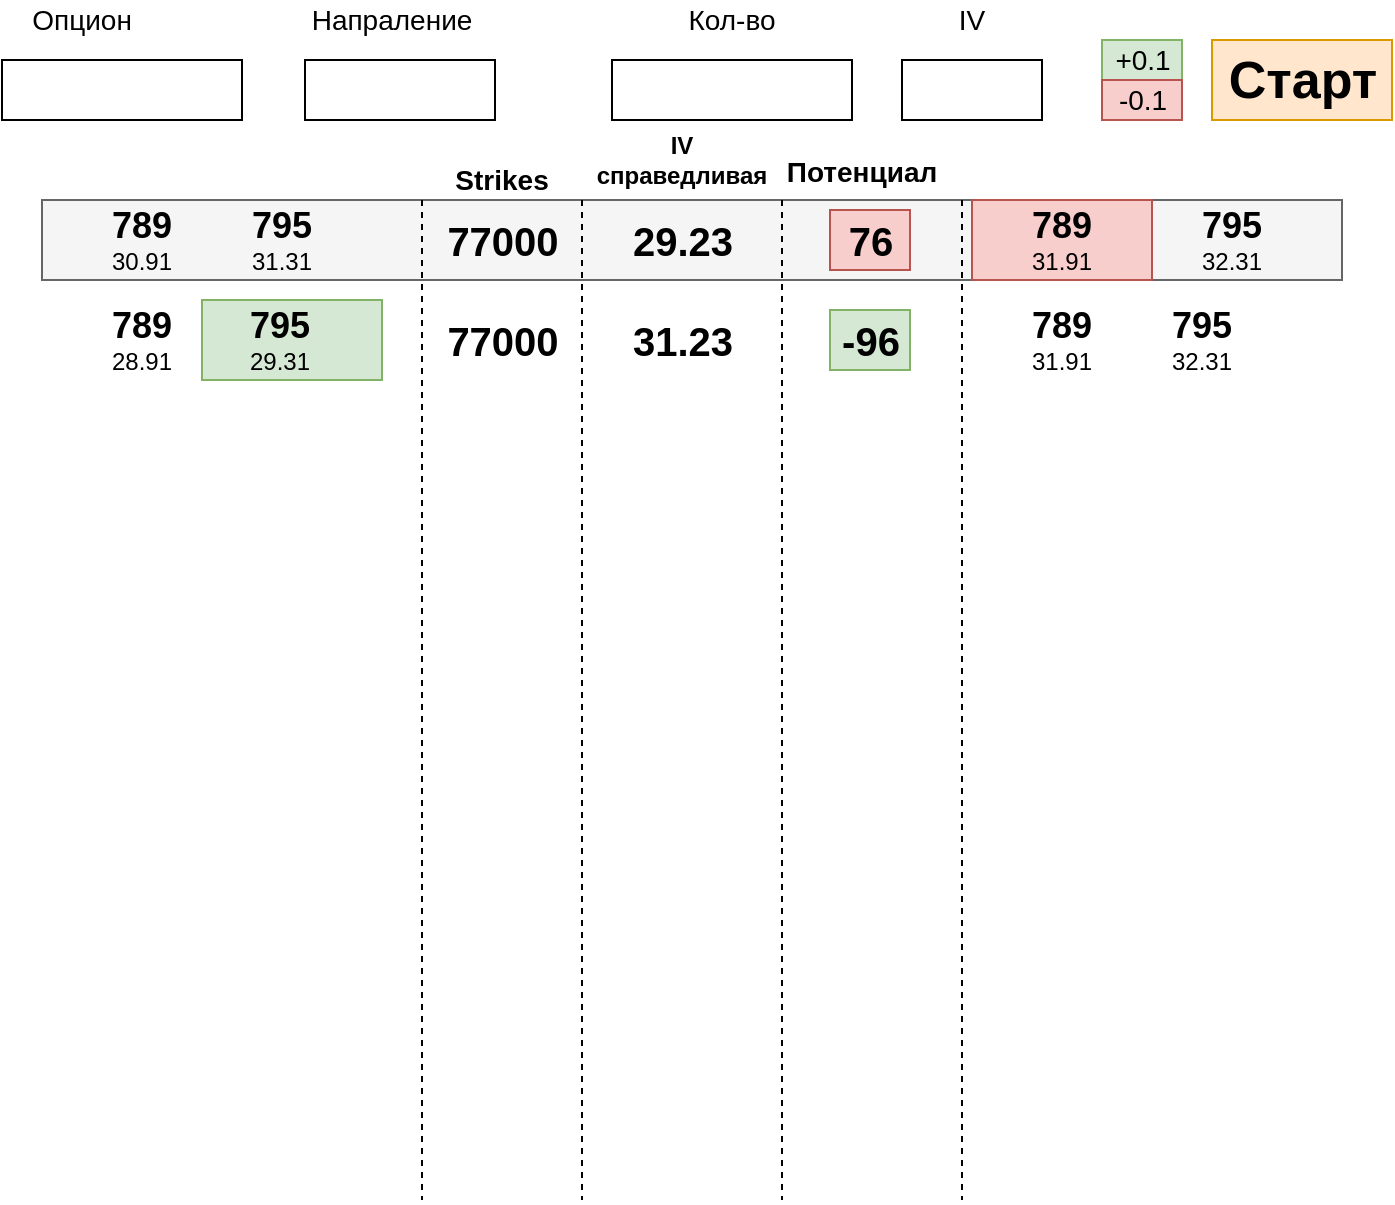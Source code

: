<mxfile version="13.9.7" type="github">
  <diagram id="8yLx29vHONw-lsog6S0P" name="Page-1">
    <mxGraphModel dx="1351" dy="974" grid="1" gridSize="10" guides="1" tooltips="1" connect="1" arrows="1" fold="1" page="1" pageScale="1" pageWidth="827" pageHeight="1169" math="0" shadow="0">
      <root>
        <mxCell id="0" />
        <mxCell id="1" parent="0" />
        <mxCell id="XXKYVTEHt2XIAceLT8YC-32" value="" style="rounded=0;whiteSpace=wrap;html=1;fontSize=14;fillColor=#f5f5f5;strokeColor=#666666;fontColor=#333333;" vertex="1" parent="1">
          <mxGeometry x="40" y="120" width="650" height="40" as="geometry" />
        </mxCell>
        <mxCell id="XXKYVTEHt2XIAceLT8YC-31" value="" style="rounded=0;whiteSpace=wrap;html=1;fontSize=20;fillColor=#d5e8d4;strokeColor=#82b366;" vertex="1" parent="1">
          <mxGeometry x="120" y="170" width="90" height="40" as="geometry" />
        </mxCell>
        <mxCell id="XXKYVTEHt2XIAceLT8YC-2" value="" style="endArrow=none;dashed=1;html=1;" edge="1" parent="1">
          <mxGeometry width="50" height="50" relative="1" as="geometry">
            <mxPoint x="230" y="120" as="sourcePoint" />
            <mxPoint x="230" y="620" as="targetPoint" />
          </mxGeometry>
        </mxCell>
        <mxCell id="XXKYVTEHt2XIAceLT8YC-3" value="" style="endArrow=none;dashed=1;html=1;" edge="1" parent="1">
          <mxGeometry width="50" height="50" relative="1" as="geometry">
            <mxPoint x="310" y="120" as="sourcePoint" />
            <mxPoint x="310" y="620" as="targetPoint" />
          </mxGeometry>
        </mxCell>
        <mxCell id="XXKYVTEHt2XIAceLT8YC-4" value="" style="endArrow=none;dashed=1;html=1;" edge="1" parent="1">
          <mxGeometry width="50" height="50" relative="1" as="geometry">
            <mxPoint x="410" y="120" as="sourcePoint" />
            <mxPoint x="410" y="620" as="targetPoint" />
          </mxGeometry>
        </mxCell>
        <mxCell id="XXKYVTEHt2XIAceLT8YC-7" value="Strikes" style="text;html=1;strokeColor=none;fillColor=none;align=center;verticalAlign=middle;whiteSpace=wrap;rounded=0;fontSize=14;fontStyle=1" vertex="1" parent="1">
          <mxGeometry x="250" y="100" width="40" height="20" as="geometry" />
        </mxCell>
        <mxCell id="XXKYVTEHt2XIAceLT8YC-8" value="IV справедливая" style="text;html=1;strokeColor=none;fillColor=none;align=center;verticalAlign=middle;whiteSpace=wrap;rounded=0;fontStyle=1" vertex="1" parent="1">
          <mxGeometry x="340" y="90" width="40" height="20" as="geometry" />
        </mxCell>
        <mxCell id="XXKYVTEHt2XIAceLT8YC-10" value="&lt;b&gt;&lt;font style=&quot;font-size: 18px&quot;&gt;789&lt;/font&gt;&lt;/b&gt; &lt;br&gt;30.91" style="text;html=1;strokeColor=none;fillColor=none;align=center;verticalAlign=middle;whiteSpace=wrap;rounded=0;" vertex="1" parent="1">
          <mxGeometry x="50" y="130" width="80" height="20" as="geometry" />
        </mxCell>
        <mxCell id="XXKYVTEHt2XIAceLT8YC-11" value="&lt;b&gt;&lt;font style=&quot;font-size: 18px&quot;&gt;795&lt;/font&gt;&lt;/b&gt; &lt;br&gt;31.31" style="text;html=1;strokeColor=none;fillColor=none;align=center;verticalAlign=middle;whiteSpace=wrap;rounded=0;" vertex="1" parent="1">
          <mxGeometry x="120" y="130" width="80" height="20" as="geometry" />
        </mxCell>
        <mxCell id="XXKYVTEHt2XIAceLT8YC-12" value="77000" style="text;html=1;align=center;verticalAlign=middle;resizable=0;points=[];autosize=1;fontStyle=1;fontSize=20;" vertex="1" parent="1">
          <mxGeometry x="235" y="125" width="70" height="30" as="geometry" />
        </mxCell>
        <mxCell id="XXKYVTEHt2XIAceLT8YC-13" value="29.23" style="text;html=1;align=center;verticalAlign=middle;resizable=0;points=[];autosize=1;fontSize=20;fontStyle=1;" vertex="1" parent="1">
          <mxGeometry x="325" y="125" width="70" height="30" as="geometry" />
        </mxCell>
        <mxCell id="XXKYVTEHt2XIAceLT8YC-15" value="Потенциал" style="text;html=1;strokeColor=none;fillColor=none;align=center;verticalAlign=middle;whiteSpace=wrap;rounded=0;fontSize=14;fontStyle=1" vertex="1" parent="1">
          <mxGeometry x="430" y="96" width="40" height="20" as="geometry" />
        </mxCell>
        <mxCell id="XXKYVTEHt2XIAceLT8YC-16" value="76" style="text;html=1;align=center;verticalAlign=middle;resizable=0;points=[];autosize=1;fontSize=20;fontStyle=1;fillColor=#f8cecc;strokeColor=#b85450;" vertex="1" parent="1">
          <mxGeometry x="434" y="125" width="40" height="30" as="geometry" />
        </mxCell>
        <mxCell id="XXKYVTEHt2XIAceLT8YC-19" value="" style="endArrow=none;dashed=1;html=1;" edge="1" parent="1">
          <mxGeometry width="50" height="50" relative="1" as="geometry">
            <mxPoint x="500" y="120" as="sourcePoint" />
            <mxPoint x="500" y="620" as="targetPoint" />
          </mxGeometry>
        </mxCell>
        <mxCell id="XXKYVTEHt2XIAceLT8YC-20" value="" style="rounded=0;whiteSpace=wrap;html=1;fontSize=20;fillColor=#f8cecc;strokeColor=#b85450;" vertex="1" parent="1">
          <mxGeometry x="505" y="120" width="90" height="40" as="geometry" />
        </mxCell>
        <mxCell id="XXKYVTEHt2XIAceLT8YC-21" value="&lt;b&gt;&lt;font style=&quot;font-size: 18px&quot;&gt;789&lt;/font&gt;&lt;/b&gt; &lt;br&gt;31.91" style="text;html=1;strokeColor=none;fillColor=none;align=center;verticalAlign=middle;whiteSpace=wrap;rounded=0;" vertex="1" parent="1">
          <mxGeometry x="510" y="130" width="80" height="20" as="geometry" />
        </mxCell>
        <mxCell id="XXKYVTEHt2XIAceLT8YC-22" value="&lt;b&gt;&lt;font style=&quot;font-size: 18px&quot;&gt;795&lt;/font&gt;&lt;/b&gt; &lt;br&gt;32.31" style="text;html=1;strokeColor=none;fillColor=none;align=center;verticalAlign=middle;whiteSpace=wrap;rounded=0;" vertex="1" parent="1">
          <mxGeometry x="595" y="130" width="80" height="20" as="geometry" />
        </mxCell>
        <mxCell id="XXKYVTEHt2XIAceLT8YC-23" value="&lt;b&gt;&lt;font style=&quot;font-size: 18px&quot;&gt;789&lt;/font&gt;&lt;/b&gt; &lt;br&gt;28.91" style="text;html=1;strokeColor=none;fillColor=none;align=center;verticalAlign=middle;whiteSpace=wrap;rounded=0;" vertex="1" parent="1">
          <mxGeometry x="50" y="180" width="80" height="20" as="geometry" />
        </mxCell>
        <mxCell id="XXKYVTEHt2XIAceLT8YC-24" value="&lt;b&gt;&lt;font style=&quot;font-size: 18px&quot;&gt;795&lt;/font&gt;&lt;/b&gt; &lt;br&gt;29.31" style="text;html=1;strokeColor=none;fillColor=none;align=center;verticalAlign=middle;whiteSpace=wrap;rounded=0;" vertex="1" parent="1">
          <mxGeometry x="119" y="180" width="80" height="20" as="geometry" />
        </mxCell>
        <mxCell id="XXKYVTEHt2XIAceLT8YC-25" value="77000" style="text;html=1;align=center;verticalAlign=middle;resizable=0;points=[];autosize=1;fontStyle=1;fontSize=20;" vertex="1" parent="1">
          <mxGeometry x="235" y="175" width="70" height="30" as="geometry" />
        </mxCell>
        <mxCell id="XXKYVTEHt2XIAceLT8YC-26" value="31.23" style="text;html=1;align=center;verticalAlign=middle;resizable=0;points=[];autosize=1;fontSize=20;fontStyle=1" vertex="1" parent="1">
          <mxGeometry x="325" y="175" width="70" height="30" as="geometry" />
        </mxCell>
        <mxCell id="XXKYVTEHt2XIAceLT8YC-27" value="-96" style="text;html=1;align=center;verticalAlign=middle;resizable=0;points=[];autosize=1;fontSize=20;fontStyle=1;fillColor=#d5e8d4;strokeColor=#82b366;" vertex="1" parent="1">
          <mxGeometry x="434" y="175" width="40" height="30" as="geometry" />
        </mxCell>
        <mxCell id="XXKYVTEHt2XIAceLT8YC-29" value="&lt;b&gt;&lt;font style=&quot;font-size: 18px&quot;&gt;789&lt;/font&gt;&lt;/b&gt; &lt;br&gt;31.91" style="text;html=1;strokeColor=none;fillColor=none;align=center;verticalAlign=middle;whiteSpace=wrap;rounded=0;" vertex="1" parent="1">
          <mxGeometry x="510" y="180" width="80" height="20" as="geometry" />
        </mxCell>
        <mxCell id="XXKYVTEHt2XIAceLT8YC-30" value="&lt;b&gt;&lt;font style=&quot;font-size: 18px&quot;&gt;795&lt;/font&gt;&lt;/b&gt; &lt;br&gt;32.31" style="text;html=1;strokeColor=none;fillColor=none;align=center;verticalAlign=middle;whiteSpace=wrap;rounded=0;" vertex="1" parent="1">
          <mxGeometry x="580" y="180" width="80" height="20" as="geometry" />
        </mxCell>
        <mxCell id="XXKYVTEHt2XIAceLT8YC-33" value="Опцион" style="text;html=1;strokeColor=none;fillColor=none;align=center;verticalAlign=middle;whiteSpace=wrap;rounded=0;fontSize=14;" vertex="1" parent="1">
          <mxGeometry x="40" y="20" width="40" height="20" as="geometry" />
        </mxCell>
        <mxCell id="XXKYVTEHt2XIAceLT8YC-34" value="Напраление" style="text;html=1;strokeColor=none;fillColor=none;align=center;verticalAlign=middle;whiteSpace=wrap;rounded=0;fontSize=14;" vertex="1" parent="1">
          <mxGeometry x="195" y="20" width="40" height="20" as="geometry" />
        </mxCell>
        <mxCell id="XXKYVTEHt2XIAceLT8YC-35" value="Кол-во" style="text;html=1;strokeColor=none;fillColor=none;align=center;verticalAlign=middle;whiteSpace=wrap;rounded=0;fontSize=14;" vertex="1" parent="1">
          <mxGeometry x="350" y="20" width="70" height="20" as="geometry" />
        </mxCell>
        <mxCell id="XXKYVTEHt2XIAceLT8YC-36" value="IV" style="text;html=1;strokeColor=none;fillColor=none;align=center;verticalAlign=middle;whiteSpace=wrap;rounded=0;fontSize=14;" vertex="1" parent="1">
          <mxGeometry x="485" y="20" width="40" height="20" as="geometry" />
        </mxCell>
        <mxCell id="XXKYVTEHt2XIAceLT8YC-37" value="" style="rounded=0;whiteSpace=wrap;html=1;fontSize=14;" vertex="1" parent="1">
          <mxGeometry x="20" y="50" width="120" height="30" as="geometry" />
        </mxCell>
        <mxCell id="XXKYVTEHt2XIAceLT8YC-38" value="" style="verticalLabelPosition=bottom;verticalAlign=top;html=1;shape=mxgraph.basic.rect;fillColor2=none;strokeWidth=1;size=20;indent=5;fontSize=14;" vertex="1" parent="1">
          <mxGeometry x="171.5" y="50" width="95" height="30" as="geometry" />
        </mxCell>
        <mxCell id="XXKYVTEHt2XIAceLT8YC-39" value="" style="verticalLabelPosition=bottom;verticalAlign=top;html=1;shape=mxgraph.basic.rect;fillColor2=none;strokeWidth=1;size=20;indent=5;fontSize=14;" vertex="1" parent="1">
          <mxGeometry x="325" y="50" width="120" height="30" as="geometry" />
        </mxCell>
        <mxCell id="XXKYVTEHt2XIAceLT8YC-40" value="" style="verticalLabelPosition=bottom;verticalAlign=top;html=1;shape=mxgraph.basic.rect;fillColor2=none;strokeWidth=1;size=20;indent=5;fontSize=14;" vertex="1" parent="1">
          <mxGeometry x="470" y="50" width="70" height="30" as="geometry" />
        </mxCell>
        <mxCell id="XXKYVTEHt2XIAceLT8YC-41" value="+0.1" style="text;html=1;align=center;verticalAlign=middle;resizable=0;points=[];autosize=1;fontSize=14;fillColor=#d5e8d4;strokeColor=#82b366;" vertex="1" parent="1">
          <mxGeometry x="570" y="40" width="40" height="20" as="geometry" />
        </mxCell>
        <mxCell id="XXKYVTEHt2XIAceLT8YC-42" value="-0.1" style="text;html=1;align=center;verticalAlign=middle;resizable=0;points=[];autosize=1;fontSize=14;fillColor=#f8cecc;strokeColor=#b85450;" vertex="1" parent="1">
          <mxGeometry x="570" y="60" width="40" height="20" as="geometry" />
        </mxCell>
        <mxCell id="XXKYVTEHt2XIAceLT8YC-44" value="Старт" style="text;html=1;align=center;verticalAlign=middle;resizable=0;points=[];autosize=1;fontSize=26;fillColor=#ffe6cc;strokeColor=#d79b00;fontStyle=1" vertex="1" parent="1">
          <mxGeometry x="625" y="40" width="90" height="40" as="geometry" />
        </mxCell>
      </root>
    </mxGraphModel>
  </diagram>
</mxfile>
